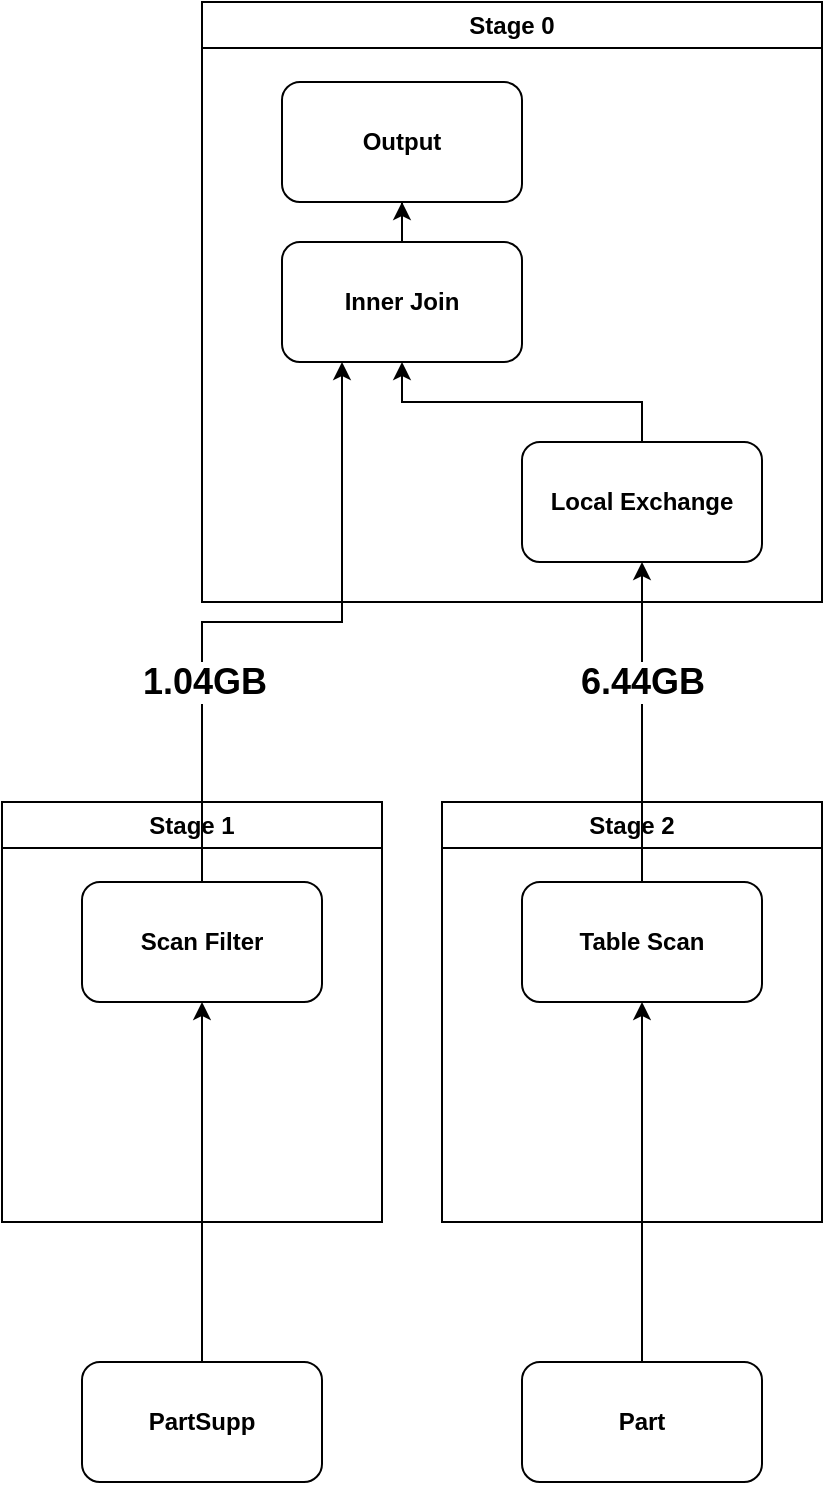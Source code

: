 <mxfile version="24.7.6">
  <diagram name="Seite-1" id="0qBJA2OcskKHXjRreBoT">
    <mxGraphModel dx="2266" dy="877" grid="1" gridSize="10" guides="1" tooltips="1" connect="1" arrows="1" fold="1" page="1" pageScale="1" pageWidth="827" pageHeight="1169" math="0" shadow="0">
      <root>
        <mxCell id="0" />
        <mxCell id="1" parent="0" />
        <mxCell id="yLwDr2I2qwveIQNhpc3Y-11" value="Stage 0" style="swimlane;whiteSpace=wrap;html=1;" parent="1" vertex="1">
          <mxGeometry x="270" y="860" width="310" height="300" as="geometry" />
        </mxCell>
        <mxCell id="yLwDr2I2qwveIQNhpc3Y-12" value="&lt;b&gt;Output&lt;/b&gt;" style="rounded=1;whiteSpace=wrap;html=1;" parent="yLwDr2I2qwveIQNhpc3Y-11" vertex="1">
          <mxGeometry x="40" y="40" width="120" height="60" as="geometry" />
        </mxCell>
        <mxCell id="yLwDr2I2qwveIQNhpc3Y-28" style="edgeStyle=orthogonalEdgeStyle;rounded=0;orthogonalLoop=1;jettySize=auto;html=1;" parent="yLwDr2I2qwveIQNhpc3Y-11" source="yLwDr2I2qwveIQNhpc3Y-13" target="yLwDr2I2qwveIQNhpc3Y-12" edge="1">
          <mxGeometry relative="1" as="geometry" />
        </mxCell>
        <mxCell id="yLwDr2I2qwveIQNhpc3Y-13" value="&lt;b&gt;Inner Join&lt;/b&gt;" style="rounded=1;whiteSpace=wrap;html=1;" parent="yLwDr2I2qwveIQNhpc3Y-11" vertex="1">
          <mxGeometry x="40" y="120" width="120" height="60" as="geometry" />
        </mxCell>
        <mxCell id="yLwDr2I2qwveIQNhpc3Y-26" style="edgeStyle=orthogonalEdgeStyle;rounded=0;orthogonalLoop=1;jettySize=auto;html=1;entryX=0.5;entryY=1;entryDx=0;entryDy=0;" parent="yLwDr2I2qwveIQNhpc3Y-11" source="yLwDr2I2qwveIQNhpc3Y-14" target="yLwDr2I2qwveIQNhpc3Y-13" edge="1">
          <mxGeometry relative="1" as="geometry" />
        </mxCell>
        <mxCell id="yLwDr2I2qwveIQNhpc3Y-14" value="&lt;b&gt;Local Exchange&lt;/b&gt;" style="rounded=1;whiteSpace=wrap;html=1;" parent="yLwDr2I2qwveIQNhpc3Y-11" vertex="1">
          <mxGeometry x="160" y="220" width="120" height="60" as="geometry" />
        </mxCell>
        <mxCell id="yLwDr2I2qwveIQNhpc3Y-15" value="Stage 2" style="swimlane;whiteSpace=wrap;html=1;" parent="1" vertex="1">
          <mxGeometry x="390" y="1260" width="190" height="210" as="geometry" />
        </mxCell>
        <mxCell id="yLwDr2I2qwveIQNhpc3Y-16" value="&lt;b&gt;Table Scan&lt;/b&gt;" style="rounded=1;whiteSpace=wrap;html=1;" parent="yLwDr2I2qwveIQNhpc3Y-15" vertex="1">
          <mxGeometry x="40" y="40" width="120" height="60" as="geometry" />
        </mxCell>
        <mxCell id="yLwDr2I2qwveIQNhpc3Y-19" value="Stage 1" style="swimlane;whiteSpace=wrap;html=1;" parent="1" vertex="1">
          <mxGeometry x="170" y="1260" width="190" height="210" as="geometry" />
        </mxCell>
        <mxCell id="yLwDr2I2qwveIQNhpc3Y-20" value="&lt;b&gt;Scan Filter&lt;/b&gt;" style="rounded=1;whiteSpace=wrap;html=1;" parent="yLwDr2I2qwveIQNhpc3Y-19" vertex="1">
          <mxGeometry x="40" y="40" width="120" height="60" as="geometry" />
        </mxCell>
        <mxCell id="yLwDr2I2qwveIQNhpc3Y-24" style="edgeStyle=orthogonalEdgeStyle;rounded=0;orthogonalLoop=1;jettySize=auto;html=1;entryX=0.5;entryY=1;entryDx=0;entryDy=0;" parent="1" source="yLwDr2I2qwveIQNhpc3Y-21" target="yLwDr2I2qwveIQNhpc3Y-20" edge="1">
          <mxGeometry relative="1" as="geometry" />
        </mxCell>
        <mxCell id="yLwDr2I2qwveIQNhpc3Y-21" value="&lt;b&gt;PartSupp&lt;/b&gt;" style="rounded=1;whiteSpace=wrap;html=1;" parent="1" vertex="1">
          <mxGeometry x="210" y="1540" width="120" height="60" as="geometry" />
        </mxCell>
        <mxCell id="yLwDr2I2qwveIQNhpc3Y-23" style="edgeStyle=orthogonalEdgeStyle;rounded=0;orthogonalLoop=1;jettySize=auto;html=1;entryX=0.5;entryY=1;entryDx=0;entryDy=0;" parent="1" source="yLwDr2I2qwveIQNhpc3Y-22" target="yLwDr2I2qwveIQNhpc3Y-16" edge="1">
          <mxGeometry relative="1" as="geometry" />
        </mxCell>
        <mxCell id="yLwDr2I2qwveIQNhpc3Y-22" value="&lt;b&gt;Part&lt;/b&gt;" style="rounded=1;whiteSpace=wrap;html=1;" parent="1" vertex="1">
          <mxGeometry x="430" y="1540" width="120" height="60" as="geometry" />
        </mxCell>
        <mxCell id="yLwDr2I2qwveIQNhpc3Y-25" style="edgeStyle=orthogonalEdgeStyle;rounded=0;orthogonalLoop=1;jettySize=auto;html=1;entryX=0.5;entryY=1;entryDx=0;entryDy=0;" parent="1" source="yLwDr2I2qwveIQNhpc3Y-16" target="yLwDr2I2qwveIQNhpc3Y-14" edge="1">
          <mxGeometry relative="1" as="geometry" />
        </mxCell>
        <mxCell id="yLwDr2I2qwveIQNhpc3Y-34" value="&lt;b&gt;&lt;font style=&quot;font-size: 18px;&quot;&gt;6.44GB&lt;/font&gt;&lt;/b&gt;" style="edgeLabel;html=1;align=center;verticalAlign=middle;resizable=0;points=[];" parent="yLwDr2I2qwveIQNhpc3Y-25" vertex="1" connectable="0">
          <mxGeometry x="0.565" y="-2" relative="1" as="geometry">
            <mxPoint x="-2" y="25" as="offset" />
          </mxGeometry>
        </mxCell>
        <mxCell id="yLwDr2I2qwveIQNhpc3Y-27" style="edgeStyle=orthogonalEdgeStyle;rounded=0;orthogonalLoop=1;jettySize=auto;html=1;entryX=0.25;entryY=1;entryDx=0;entryDy=0;" parent="1" source="yLwDr2I2qwveIQNhpc3Y-20" target="yLwDr2I2qwveIQNhpc3Y-13" edge="1">
          <mxGeometry relative="1" as="geometry">
            <mxPoint x="370" y="1040" as="targetPoint" />
          </mxGeometry>
        </mxCell>
        <mxCell id="yLwDr2I2qwveIQNhpc3Y-35" value="&lt;b&gt;&lt;font style=&quot;font-size: 18px;&quot;&gt;1.04GB&lt;/font&gt;&lt;/b&gt;" style="edgeLabel;html=1;align=center;verticalAlign=middle;resizable=0;points=[];" parent="yLwDr2I2qwveIQNhpc3Y-27" vertex="1" connectable="0">
          <mxGeometry x="0.208" relative="1" as="geometry">
            <mxPoint x="-69" y="30" as="offset" />
          </mxGeometry>
        </mxCell>
      </root>
    </mxGraphModel>
  </diagram>
</mxfile>
